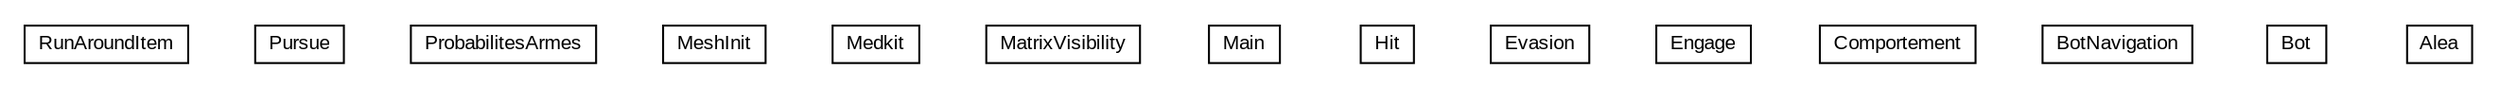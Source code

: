 #!/usr/local/bin/dot
#
# Class diagram 
# Generated by UMLGraph version 5.1 (http://www.umlgraph.org/)
#

digraph G {
	edge [fontname="arial",fontsize=10,labelfontname="arial",labelfontsize=10];
	node [fontname="arial",fontsize=10,shape=plaintext];
	nodesep=0.25;
	ranksep=0.5;
	// com.mycompany.utbotcontest.RunAroundItem
	c0 [label=<<table title="com.mycompany.utbotcontest.RunAroundItem" border="0" cellborder="1" cellspacing="0" cellpadding="2" port="p" href="./RunAroundItem.html">
		<tr><td><table border="0" cellspacing="0" cellpadding="1">
<tr><td align="center" balign="center"> RunAroundItem </td></tr>
		</table></td></tr>
		</table>>, fontname="arial", fontcolor="black", fontsize=10.0];
	// com.mycompany.utbotcontest.Pursue
	c1 [label=<<table title="com.mycompany.utbotcontest.Pursue" border="0" cellborder="1" cellspacing="0" cellpadding="2" port="p" href="./Pursue.html">
		<tr><td><table border="0" cellspacing="0" cellpadding="1">
<tr><td align="center" balign="center"> Pursue </td></tr>
		</table></td></tr>
		</table>>, fontname="arial", fontcolor="black", fontsize=10.0];
	// com.mycompany.utbotcontest.ProbabilitesArmes
	c2 [label=<<table title="com.mycompany.utbotcontest.ProbabilitesArmes" border="0" cellborder="1" cellspacing="0" cellpadding="2" port="p" href="./ProbabilitesArmes.html">
		<tr><td><table border="0" cellspacing="0" cellpadding="1">
<tr><td align="center" balign="center"> ProbabilitesArmes </td></tr>
		</table></td></tr>
		</table>>, fontname="arial", fontcolor="black", fontsize=10.0];
	// com.mycompany.utbotcontest.MeshInit
	c3 [label=<<table title="com.mycompany.utbotcontest.MeshInit" border="0" cellborder="1" cellspacing="0" cellpadding="2" port="p" href="./MeshInit.html">
		<tr><td><table border="0" cellspacing="0" cellpadding="1">
<tr><td align="center" balign="center"> MeshInit </td></tr>
		</table></td></tr>
		</table>>, fontname="arial", fontcolor="black", fontsize=10.0];
	// com.mycompany.utbotcontest.Medkit
	c4 [label=<<table title="com.mycompany.utbotcontest.Medkit" border="0" cellborder="1" cellspacing="0" cellpadding="2" port="p" href="./Medkit.html">
		<tr><td><table border="0" cellspacing="0" cellpadding="1">
<tr><td align="center" balign="center"> Medkit </td></tr>
		</table></td></tr>
		</table>>, fontname="arial", fontcolor="black", fontsize=10.0];
	// com.mycompany.utbotcontest.MatrixVisibility
	c5 [label=<<table title="com.mycompany.utbotcontest.MatrixVisibility" border="0" cellborder="1" cellspacing="0" cellpadding="2" port="p" href="./MatrixVisibility.html">
		<tr><td><table border="0" cellspacing="0" cellpadding="1">
<tr><td align="center" balign="center"> MatrixVisibility </td></tr>
		</table></td></tr>
		</table>>, fontname="arial", fontcolor="black", fontsize=10.0];
	// com.mycompany.utbotcontest.Main
	c6 [label=<<table title="com.mycompany.utbotcontest.Main" border="0" cellborder="1" cellspacing="0" cellpadding="2" port="p" href="./Main.html">
		<tr><td><table border="0" cellspacing="0" cellpadding="1">
<tr><td align="center" balign="center"> Main </td></tr>
		</table></td></tr>
		</table>>, fontname="arial", fontcolor="black", fontsize=10.0];
	// com.mycompany.utbotcontest.Hit
	c7 [label=<<table title="com.mycompany.utbotcontest.Hit" border="0" cellborder="1" cellspacing="0" cellpadding="2" port="p" href="./Hit.html">
		<tr><td><table border="0" cellspacing="0" cellpadding="1">
<tr><td align="center" balign="center"> Hit </td></tr>
		</table></td></tr>
		</table>>, fontname="arial", fontcolor="black", fontsize=10.0];
	// com.mycompany.utbotcontest.Evasion
	c8 [label=<<table title="com.mycompany.utbotcontest.Evasion" border="0" cellborder="1" cellspacing="0" cellpadding="2" port="p" href="./Evasion.html">
		<tr><td><table border="0" cellspacing="0" cellpadding="1">
<tr><td align="center" balign="center"> Evasion </td></tr>
		</table></td></tr>
		</table>>, fontname="arial", fontcolor="black", fontsize=10.0];
	// com.mycompany.utbotcontest.Engage
	c9 [label=<<table title="com.mycompany.utbotcontest.Engage" border="0" cellborder="1" cellspacing="0" cellpadding="2" port="p" href="./Engage.html">
		<tr><td><table border="0" cellspacing="0" cellpadding="1">
<tr><td align="center" balign="center"> Engage </td></tr>
		</table></td></tr>
		</table>>, fontname="arial", fontcolor="black", fontsize=10.0];
	// com.mycompany.utbotcontest.Comportement
	c10 [label=<<table title="com.mycompany.utbotcontest.Comportement" border="0" cellborder="1" cellspacing="0" cellpadding="2" port="p" href="./Comportement.html">
		<tr><td><table border="0" cellspacing="0" cellpadding="1">
<tr><td align="center" balign="center"> Comportement </td></tr>
		</table></td></tr>
		</table>>, fontname="arial", fontcolor="black", fontsize=10.0];
	// com.mycompany.utbotcontest.BotNavigation
	c11 [label=<<table title="com.mycompany.utbotcontest.BotNavigation" border="0" cellborder="1" cellspacing="0" cellpadding="2" port="p" href="./BotNavigation.html">
		<tr><td><table border="0" cellspacing="0" cellpadding="1">
<tr><td align="center" balign="center"> BotNavigation </td></tr>
		</table></td></tr>
		</table>>, fontname="arial", fontcolor="black", fontsize=10.0];
	// com.mycompany.utbotcontest.Bot
	c12 [label=<<table title="com.mycompany.utbotcontest.Bot" border="0" cellborder="1" cellspacing="0" cellpadding="2" port="p" href="./Bot.html">
		<tr><td><table border="0" cellspacing="0" cellpadding="1">
<tr><td align="center" balign="center"> Bot </td></tr>
		</table></td></tr>
		</table>>, fontname="arial", fontcolor="black", fontsize=10.0];
	// com.mycompany.utbotcontest.Alea
	c13 [label=<<table title="com.mycompany.utbotcontest.Alea" border="0" cellborder="1" cellspacing="0" cellpadding="2" port="p" href="./Alea.html">
		<tr><td><table border="0" cellspacing="0" cellpadding="1">
<tr><td align="center" balign="center"> Alea </td></tr>
		</table></td></tr>
		</table>>, fontname="arial", fontcolor="black", fontsize=10.0];
}

